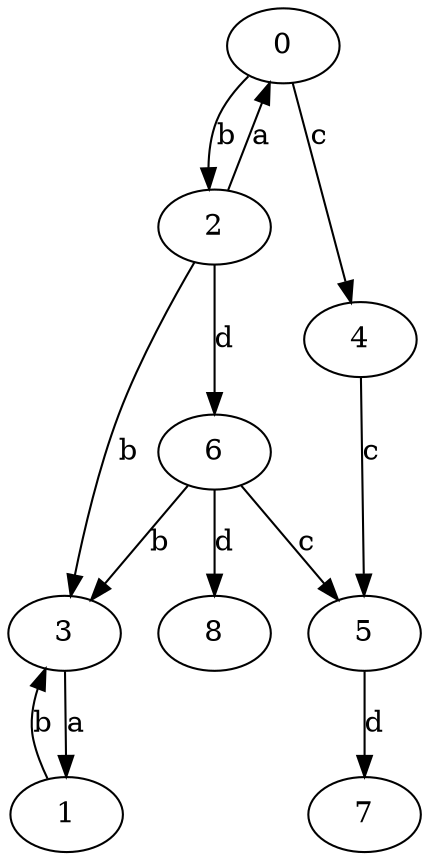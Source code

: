 strict digraph  {
0;
1;
2;
3;
4;
5;
6;
7;
8;
0 -> 2  [label=b];
0 -> 4  [label=c];
1 -> 3  [label=b];
2 -> 0  [label=a];
2 -> 3  [label=b];
2 -> 6  [label=d];
3 -> 1  [label=a];
4 -> 5  [label=c];
5 -> 7  [label=d];
6 -> 3  [label=b];
6 -> 5  [label=c];
6 -> 8  [label=d];
}
